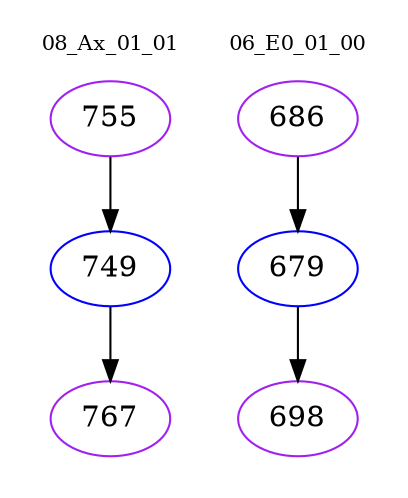 digraph{
subgraph cluster_0 {
color = white
label = "08_Ax_01_01";
fontsize=10;
T0_755 [label="755", color="purple"]
T0_755 -> T0_749 [color="black"]
T0_749 [label="749", color="blue"]
T0_749 -> T0_767 [color="black"]
T0_767 [label="767", color="purple"]
}
subgraph cluster_1 {
color = white
label = "06_E0_01_00";
fontsize=10;
T1_686 [label="686", color="purple"]
T1_686 -> T1_679 [color="black"]
T1_679 [label="679", color="blue"]
T1_679 -> T1_698 [color="black"]
T1_698 [label="698", color="purple"]
}
}
